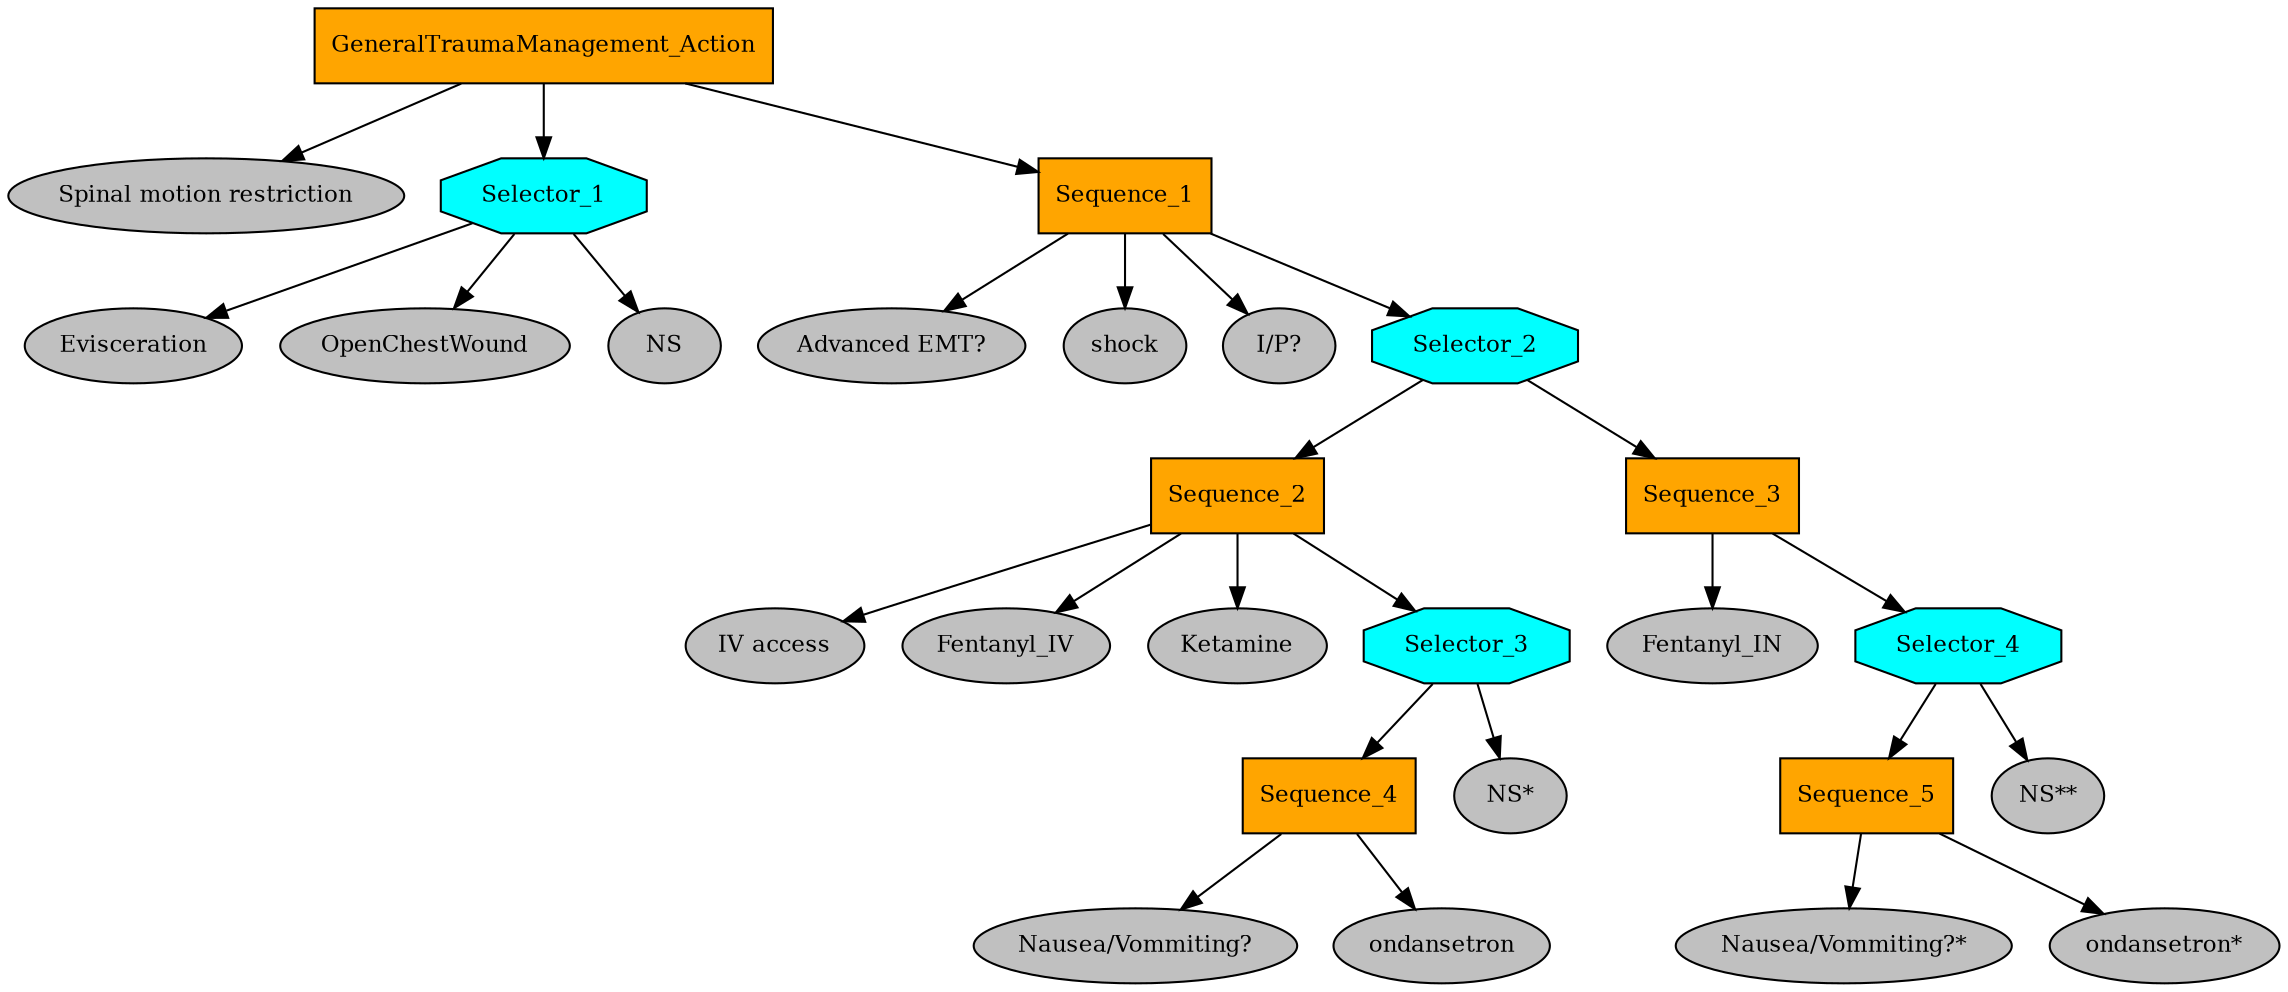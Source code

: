 digraph generaltraumamanagement_action {
graph [fontname="times-roman"];
node [fontname="times-roman"];
edge [fontname="times-roman"];
GeneralTraumaManagement_Action [fontcolor=black, shape=box, fontsize=11, style=filled, fillcolor=orange];
"Spinal motion restriction" [fontcolor=black, shape=ellipse, fontsize=11, style=filled, fillcolor=gray];
GeneralTraumaManagement_Action -> "Spinal motion restriction";
Selector_1 [fontcolor=black, shape=octagon, fontsize=11, style=filled, fillcolor=cyan];
GeneralTraumaManagement_Action -> Selector_1;
Evisceration [fontcolor=black, shape=ellipse, fontsize=11, style=filled, fillcolor=gray];
Selector_1 -> Evisceration;
OpenChestWound [fontcolor=black, shape=ellipse, fontsize=11, style=filled, fillcolor=gray];
Selector_1 -> OpenChestWound;
NS [fontcolor=black, shape=ellipse, fontsize=11, style=filled, fillcolor=gray];
Selector_1 -> NS;
Sequence_1 [fontcolor=black, shape=box, fontsize=11, style=filled, fillcolor=orange];
GeneralTraumaManagement_Action -> Sequence_1;
"Advanced EMT?" [fontcolor=black, shape=ellipse, fontsize=11, style=filled, fillcolor=gray];
Sequence_1 -> "Advanced EMT?";
shock [fontcolor=black, shape=ellipse, fontsize=11, style=filled, fillcolor=gray];
Sequence_1 -> shock;
"I/P?" [fontcolor=black, shape=ellipse, fontsize=11, style=filled, fillcolor=gray];
Sequence_1 -> "I/P?";
Selector_2 [fontcolor=black, shape=octagon, fontsize=11, style=filled, fillcolor=cyan];
Sequence_1 -> Selector_2;
Sequence_2 [fontcolor=black, shape=box, fontsize=11, style=filled, fillcolor=orange];
Selector_2 -> Sequence_2;
"IV access" [fontcolor=black, shape=ellipse, fontsize=11, style=filled, fillcolor=gray];
Sequence_2 -> "IV access";
Fentanyl_IV [fontcolor=black, shape=ellipse, fontsize=11, style=filled, fillcolor=gray];
Sequence_2 -> Fentanyl_IV;
Ketamine [fontcolor=black, shape=ellipse, fontsize=11, style=filled, fillcolor=gray];
Sequence_2 -> Ketamine;
Selector_3 [fontcolor=black, shape=octagon, fontsize=11, style=filled, fillcolor=cyan];
Sequence_2 -> Selector_3;
Sequence_4 [fontcolor=black, shape=box, fontsize=11, style=filled, fillcolor=orange];
Selector_3 -> Sequence_4;
"Nausea/Vommiting?" [fontcolor=black, shape=ellipse, fontsize=11, style=filled, fillcolor=gray];
Sequence_4 -> "Nausea/Vommiting?";
ondansetron [fontcolor=black, shape=ellipse, fontsize=11, style=filled, fillcolor=gray];
Sequence_4 -> ondansetron;
"NS*" [fontcolor=black, shape=ellipse, fontsize=11, style=filled, fillcolor=gray];
Selector_3 -> "NS*";
Sequence_3 [fontcolor=black, shape=box, fontsize=11, style=filled, fillcolor=orange];
Selector_2 -> Sequence_3;
Fentanyl_IN [fontcolor=black, shape=ellipse, fontsize=11, style=filled, fillcolor=gray];
Sequence_3 -> Fentanyl_IN;
Selector_4 [fontcolor=black, shape=octagon, fontsize=11, style=filled, fillcolor=cyan];
Sequence_3 -> Selector_4;
Sequence_5 [fontcolor=black, shape=box, fontsize=11, style=filled, fillcolor=orange];
Selector_4 -> Sequence_5;
"Nausea/Vommiting?*" [fontcolor=black, shape=ellipse, fontsize=11, style=filled, fillcolor=gray];
Sequence_5 -> "Nausea/Vommiting?*";
"ondansetron*" [fontcolor=black, shape=ellipse, fontsize=11, style=filled, fillcolor=gray];
Sequence_5 -> "ondansetron*";
"NS**" [fontcolor=black, shape=ellipse, fontsize=11, style=filled, fillcolor=gray];
Selector_4 -> "NS**";
}
